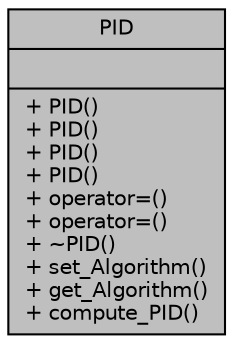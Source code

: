 digraph "PID"
{
 // INTERACTIVE_SVG=YES
 // LATEX_PDF_SIZE
  edge [fontname="Helvetica",fontsize="10",labelfontname="Helvetica",labelfontsize="10"];
  node [fontname="Helvetica",fontsize="10",shape=record];
  Node1 [label="{PID\n||+ PID()\l+ PID()\l+ PID()\l+ PID()\l+ operator=()\l+ operator=()\l+ ~PID()\l+ set_Algorithm()\l+ get_Algorithm()\l+ compute_PID()\l}",height=0.2,width=0.4,color="black", fillcolor="grey75", style="filled", fontcolor="black",tooltip=" "];
}
